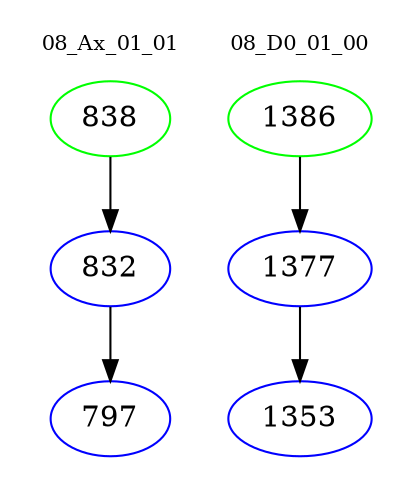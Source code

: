 digraph{
subgraph cluster_0 {
color = white
label = "08_Ax_01_01";
fontsize=10;
T0_838 [label="838", color="green"]
T0_838 -> T0_832 [color="black"]
T0_832 [label="832", color="blue"]
T0_832 -> T0_797 [color="black"]
T0_797 [label="797", color="blue"]
}
subgraph cluster_1 {
color = white
label = "08_D0_01_00";
fontsize=10;
T1_1386 [label="1386", color="green"]
T1_1386 -> T1_1377 [color="black"]
T1_1377 [label="1377", color="blue"]
T1_1377 -> T1_1353 [color="black"]
T1_1353 [label="1353", color="blue"]
}
}
